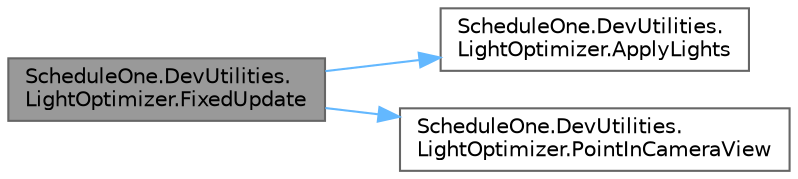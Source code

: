 digraph "ScheduleOne.DevUtilities.LightOptimizer.FixedUpdate"
{
 // LATEX_PDF_SIZE
  bgcolor="transparent";
  edge [fontname=Helvetica,fontsize=10,labelfontname=Helvetica,labelfontsize=10];
  node [fontname=Helvetica,fontsize=10,shape=box,height=0.2,width=0.4];
  rankdir="LR";
  Node1 [id="Node000001",label="ScheduleOne.DevUtilities.\lLightOptimizer.FixedUpdate",height=0.2,width=0.4,color="gray40", fillcolor="grey60", style="filled", fontcolor="black",tooltip=" "];
  Node1 -> Node2 [id="edge1_Node000001_Node000002",color="steelblue1",style="solid",tooltip=" "];
  Node2 [id="Node000002",label="ScheduleOne.DevUtilities.\lLightOptimizer.ApplyLights",height=0.2,width=0.4,color="grey40", fillcolor="white", style="filled",URL="$class_schedule_one_1_1_dev_utilities_1_1_light_optimizer.html#a670eb3ae884d6628b527e5d17be0600f",tooltip=" "];
  Node1 -> Node3 [id="edge2_Node000001_Node000003",color="steelblue1",style="solid",tooltip=" "];
  Node3 [id="Node000003",label="ScheduleOne.DevUtilities.\lLightOptimizer.PointInCameraView",height=0.2,width=0.4,color="grey40", fillcolor="white", style="filled",URL="$class_schedule_one_1_1_dev_utilities_1_1_light_optimizer.html#a4385fba17643086cc776ff4c49410ea6",tooltip=" "];
}
